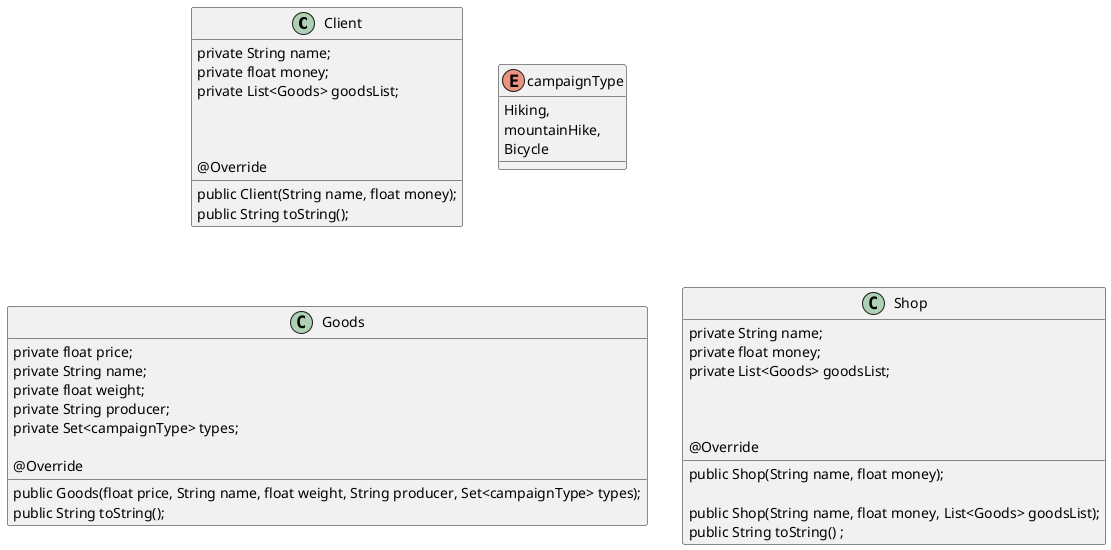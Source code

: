 @startuml
'https://plantuml.com/class-diagram



class Client {
    private String name;
    private float money;
    private List<Goods> goodsList;

    public Client(String name, float money);


    @Override
    public String toString();
}

enum campaignType {
    Hiking,
    mountainHike,
    Bicycle

}



class Goods {
    private float price;
    private String name;
    private float weight;
    private String producer;
    private Set<campaignType> types;

    public Goods(float price, String name, float weight, String producer, Set<campaignType> types);
    @Override
    public String toString();
}


class Shop {
    private String name;
    private float money;
    private List<Goods> goodsList;

    public Shop(String name, float money);

    public Shop(String name, float money, List<Goods> goodsList);

    @Override
    public String toString() ;
}

@enduml